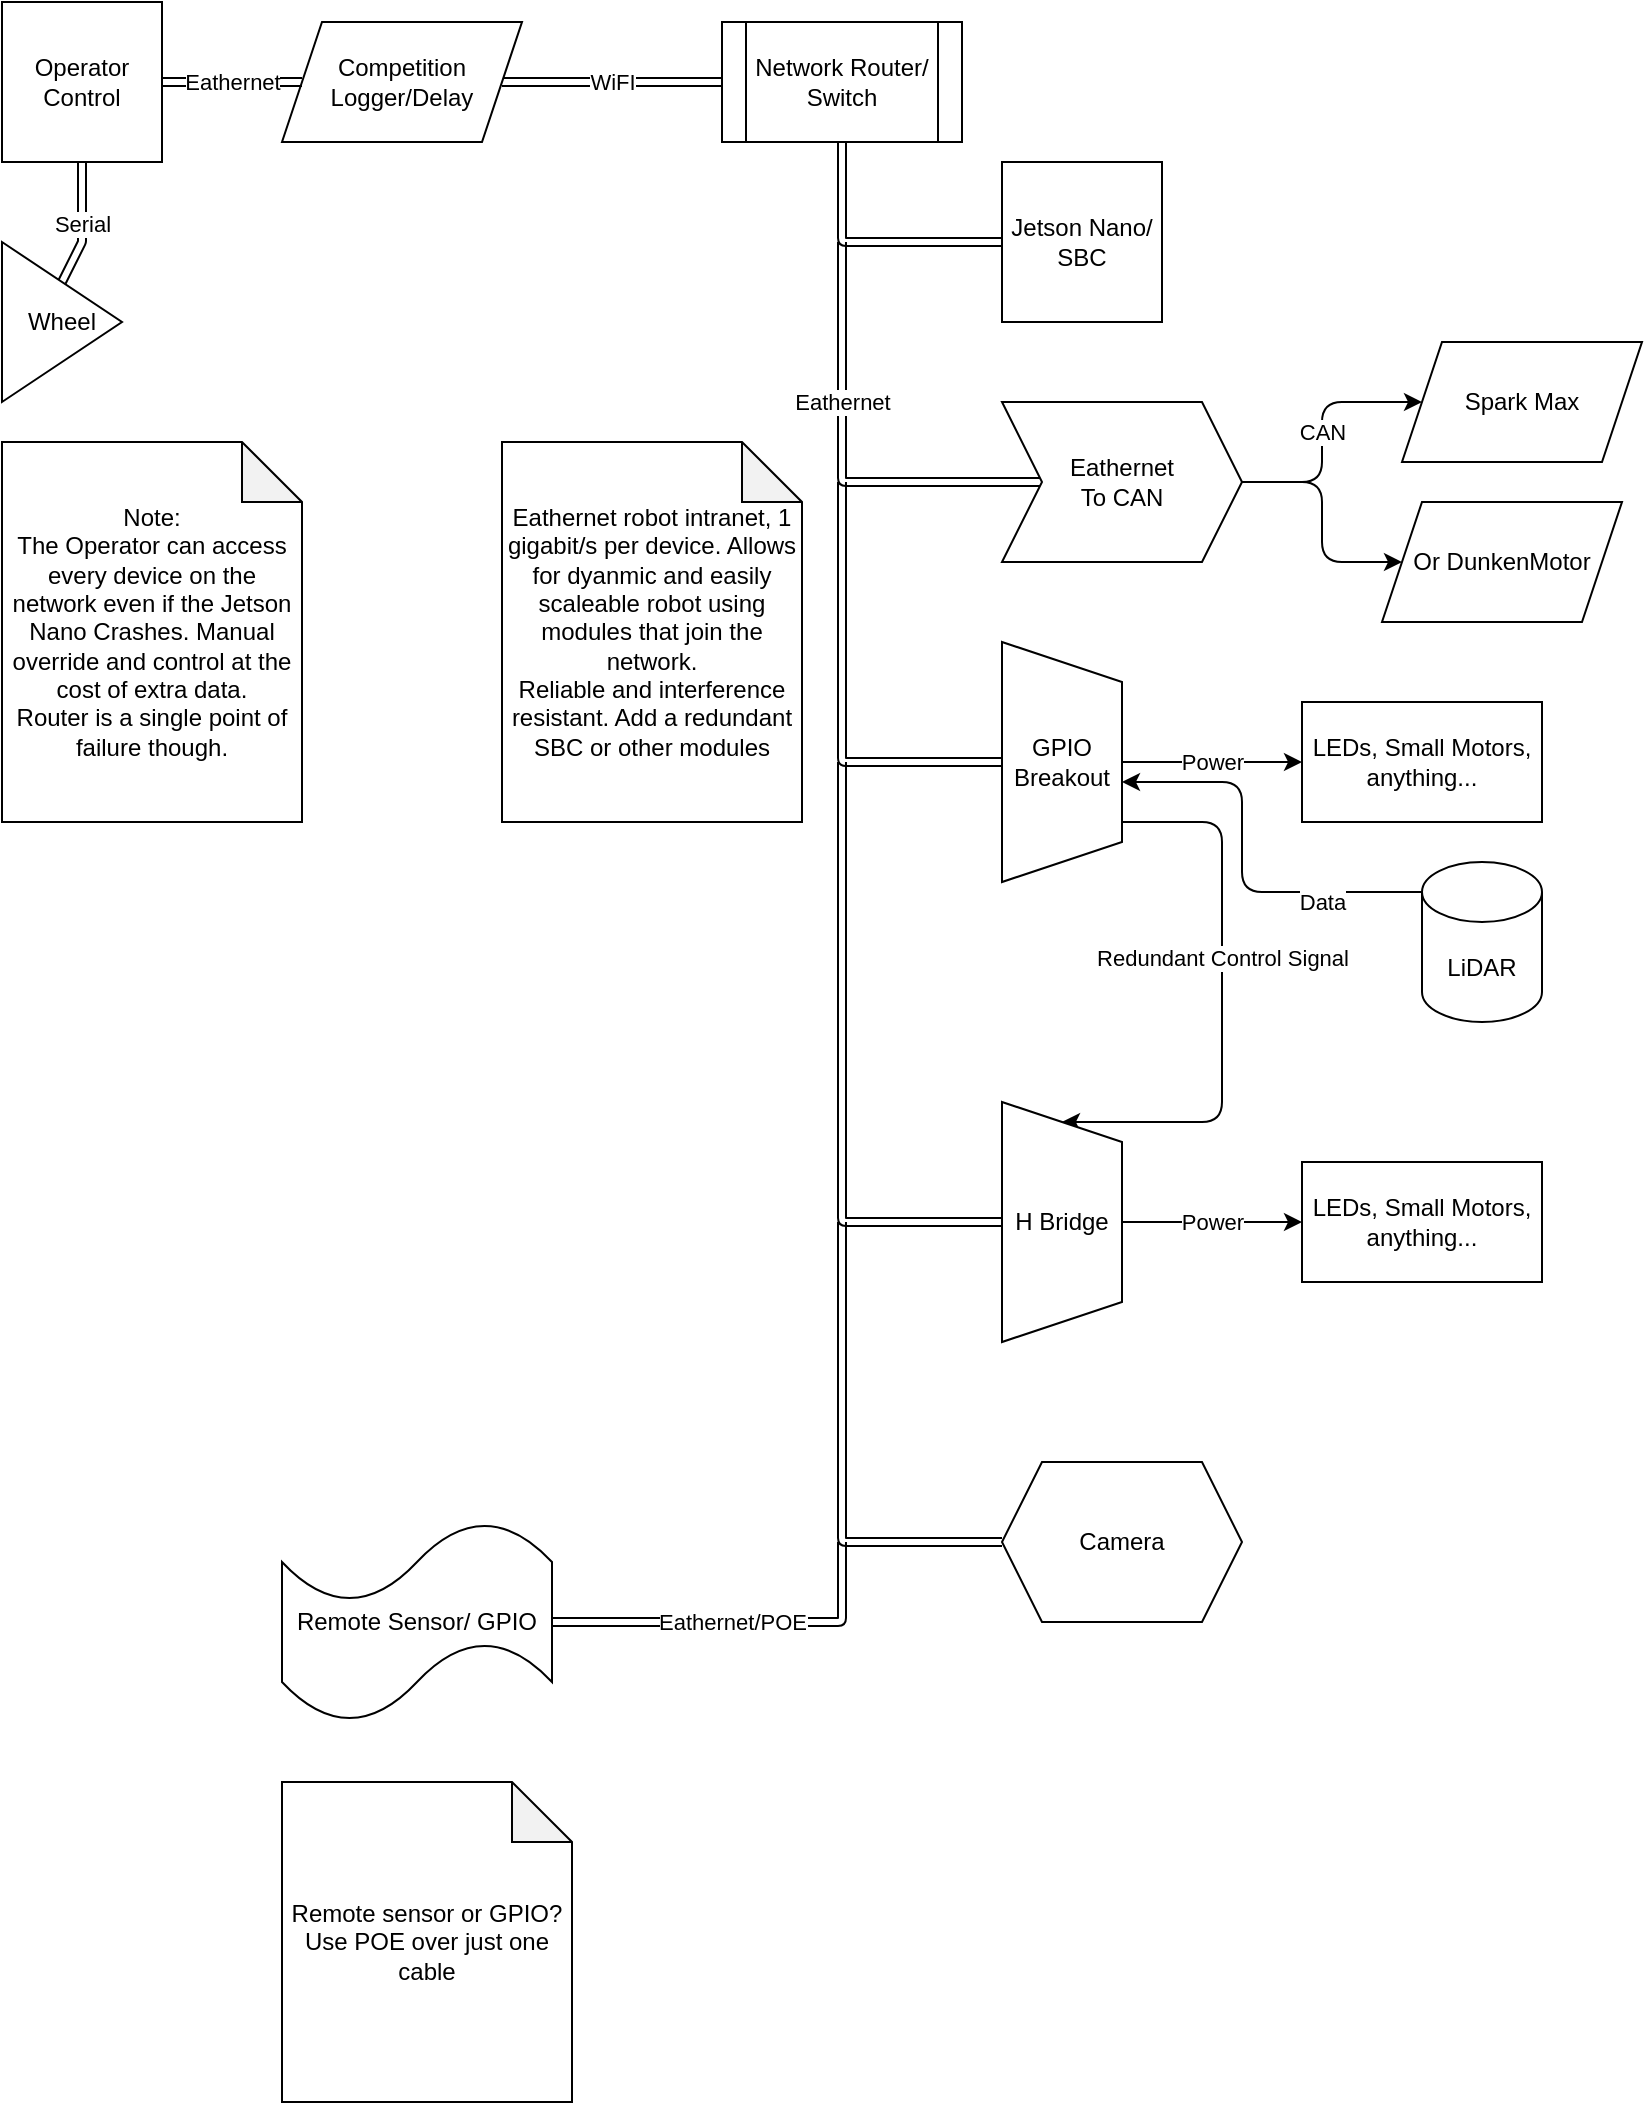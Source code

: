 <mxfile>
    <diagram id="CNZlr1hofEI5NW647Oom" name="Page-1">
        <mxGraphModel dx="544" dy="499" grid="1" gridSize="10" guides="1" tooltips="1" connect="1" arrows="1" fold="1" page="1" pageScale="1" pageWidth="850" pageHeight="1100" math="0" shadow="0">
            <root>
                <mxCell id="0"/>
                <mxCell id="1" parent="0"/>
                <mxCell id="12" style="edgeStyle=none;shape=link;html=1;exitX=0.5;exitY=1;exitDx=0;exitDy=0;entryX=0;entryY=0.5;entryDx=0;entryDy=0;" parent="1" source="2" target="11" edge="1">
                    <mxGeometry relative="1" as="geometry">
                        <Array as="points">
                            <mxPoint x="435" y="130"/>
                        </Array>
                    </mxGeometry>
                </mxCell>
                <mxCell id="2" value="Network Router/&lt;br&gt;Switch" style="shape=process;whiteSpace=wrap;html=1;backgroundOutline=1;" parent="1" vertex="1">
                    <mxGeometry x="375" y="20" width="120" height="60" as="geometry"/>
                </mxCell>
                <mxCell id="10" value="WiFI" style="edgeStyle=none;shape=link;html=1;exitX=1;exitY=0.5;exitDx=0;exitDy=0;entryX=0;entryY=0.5;entryDx=0;entryDy=0;" parent="1" source="3" target="2" edge="1">
                    <mxGeometry relative="1" as="geometry"/>
                </mxCell>
                <mxCell id="3" value="Competition&lt;br&gt;Logger/Delay" style="shape=parallelogram;perimeter=parallelogramPerimeter;whiteSpace=wrap;html=1;fixedSize=1;" parent="1" vertex="1">
                    <mxGeometry x="155" y="20" width="120" height="60" as="geometry"/>
                </mxCell>
                <mxCell id="7" value="Eathernet" style="edgeStyle=none;shape=link;html=1;exitX=1;exitY=0.5;exitDx=0;exitDy=0;entryX=0;entryY=0.5;entryDx=0;entryDy=0;" parent="1" source="4" target="3" edge="1">
                    <mxGeometry relative="1" as="geometry"/>
                </mxCell>
                <mxCell id="4" value="Operator&lt;br&gt;Control" style="whiteSpace=wrap;html=1;aspect=fixed;" parent="1" vertex="1">
                    <mxGeometry x="15" y="10" width="80" height="80" as="geometry"/>
                </mxCell>
                <mxCell id="6" value="Serial" style="edgeStyle=none;shape=link;html=1;exitX=0.5;exitY=0;exitDx=0;exitDy=0;entryX=0.5;entryY=1;entryDx=0;entryDy=0;" parent="1" source="5" target="4" edge="1">
                    <mxGeometry relative="1" as="geometry">
                        <Array as="points">
                            <mxPoint x="55" y="130"/>
                        </Array>
                    </mxGeometry>
                </mxCell>
                <mxCell id="5" value="Wheel" style="triangle;whiteSpace=wrap;html=1;" parent="1" vertex="1">
                    <mxGeometry x="15" y="130" width="60" height="80" as="geometry"/>
                </mxCell>
                <mxCell id="11" value="Jetson Nano/&lt;br&gt;SBC" style="whiteSpace=wrap;html=1;aspect=fixed;" parent="1" vertex="1">
                    <mxGeometry x="515" y="90" width="80" height="80" as="geometry"/>
                </mxCell>
                <mxCell id="14" value="Eathernet" style="edgeStyle=none;shape=link;html=1;exitX=0;exitY=0.5;exitDx=0;exitDy=0;" parent="1" source="13" edge="1">
                    <mxGeometry x="0.273" relative="1" as="geometry">
                        <mxPoint x="435" y="130" as="targetPoint"/>
                        <Array as="points">
                            <mxPoint x="435" y="250"/>
                        </Array>
                        <mxPoint as="offset"/>
                    </mxGeometry>
                </mxCell>
                <mxCell id="18" value="CAN" style="edgeStyle=none;html=1;exitX=1;exitY=0.5;exitDx=0;exitDy=0;entryX=0;entryY=0.5;entryDx=0;entryDy=0;" parent="1" source="13" target="15" edge="1">
                    <mxGeometry relative="1" as="geometry">
                        <Array as="points">
                            <mxPoint x="675" y="250"/>
                            <mxPoint x="675" y="210"/>
                        </Array>
                    </mxGeometry>
                </mxCell>
                <mxCell id="19" style="edgeStyle=none;html=1;exitX=1;exitY=0.5;exitDx=0;exitDy=0;entryX=0;entryY=0.5;entryDx=0;entryDy=0;" parent="1" source="13" target="16" edge="1">
                    <mxGeometry relative="1" as="geometry">
                        <Array as="points">
                            <mxPoint x="675" y="250"/>
                            <mxPoint x="675" y="290"/>
                        </Array>
                    </mxGeometry>
                </mxCell>
                <mxCell id="13" value="Eathernet&lt;br&gt;To CAN" style="shape=step;perimeter=stepPerimeter;whiteSpace=wrap;html=1;fixedSize=1;" parent="1" vertex="1">
                    <mxGeometry x="515" y="210" width="120" height="80" as="geometry"/>
                </mxCell>
                <mxCell id="15" value="Spark Max" style="shape=parallelogram;perimeter=parallelogramPerimeter;whiteSpace=wrap;html=1;fixedSize=1;" parent="1" vertex="1">
                    <mxGeometry x="715" y="180" width="120" height="60" as="geometry"/>
                </mxCell>
                <mxCell id="16" value="Or DunkenMotor" style="shape=parallelogram;perimeter=parallelogramPerimeter;whiteSpace=wrap;html=1;fixedSize=1;" parent="1" vertex="1">
                    <mxGeometry x="705" y="260" width="120" height="60" as="geometry"/>
                </mxCell>
                <mxCell id="21" value="Power" style="edgeStyle=none;html=1;exitX=0.5;exitY=0;exitDx=0;exitDy=0;" parent="1" source="20" edge="1">
                    <mxGeometry relative="1" as="geometry">
                        <mxPoint x="665" y="390" as="targetPoint"/>
                    </mxGeometry>
                </mxCell>
                <mxCell id="26" style="edgeStyle=none;shape=link;html=1;exitX=0.5;exitY=1;exitDx=0;exitDy=0;" parent="1" source="20" edge="1">
                    <mxGeometry relative="1" as="geometry">
                        <mxPoint x="435" y="250" as="targetPoint"/>
                        <Array as="points">
                            <mxPoint x="435" y="390"/>
                        </Array>
                    </mxGeometry>
                </mxCell>
                <mxCell id="28" value="Redundant Control Signal" style="edgeStyle=none;html=1;exitX=0.75;exitY=0;exitDx=0;exitDy=0;entryX=0;entryY=0.5;entryDx=0;entryDy=0;" parent="1" source="20" target="24" edge="1">
                    <mxGeometry x="-0.158" relative="1" as="geometry">
                        <Array as="points">
                            <mxPoint x="625" y="420"/>
                            <mxPoint x="625" y="570"/>
                        </Array>
                        <mxPoint as="offset"/>
                    </mxGeometry>
                </mxCell>
                <mxCell id="20" value="GPIO&lt;br&gt;Breakout" style="shape=trapezoid;perimeter=trapezoidPerimeter;whiteSpace=wrap;html=1;fixedSize=1;direction=south;" parent="1" vertex="1">
                    <mxGeometry x="515" y="330" width="60" height="120" as="geometry"/>
                </mxCell>
                <mxCell id="22" value="LEDs, Small Motors,&lt;br&gt;anything..." style="rounded=0;whiteSpace=wrap;html=1;" parent="1" vertex="1">
                    <mxGeometry x="665" y="360" width="120" height="60" as="geometry"/>
                </mxCell>
                <mxCell id="23" value="Power" style="edgeStyle=none;html=1;exitX=0.5;exitY=0;exitDx=0;exitDy=0;" parent="1" source="24" edge="1">
                    <mxGeometry relative="1" as="geometry">
                        <mxPoint x="665" y="620" as="targetPoint"/>
                    </mxGeometry>
                </mxCell>
                <mxCell id="27" style="edgeStyle=none;shape=link;html=1;exitX=0.5;exitY=1;exitDx=0;exitDy=0;" parent="1" source="24" edge="1">
                    <mxGeometry relative="1" as="geometry">
                        <mxPoint x="435" y="390" as="targetPoint"/>
                        <Array as="points">
                            <mxPoint x="435" y="620"/>
                        </Array>
                    </mxGeometry>
                </mxCell>
                <mxCell id="24" value="H Bridge" style="shape=trapezoid;perimeter=trapezoidPerimeter;whiteSpace=wrap;html=1;fixedSize=1;direction=south;" parent="1" vertex="1">
                    <mxGeometry x="515" y="560" width="60" height="120" as="geometry"/>
                </mxCell>
                <mxCell id="25" value="LEDs, Small Motors,&lt;br&gt;anything..." style="rounded=0;whiteSpace=wrap;html=1;" parent="1" vertex="1">
                    <mxGeometry x="665" y="590" width="120" height="60" as="geometry"/>
                </mxCell>
                <mxCell id="31" value="Data" style="edgeStyle=none;html=1;exitX=0;exitY=0;exitDx=0;exitDy=15;exitPerimeter=0;" parent="1" source="30" edge="1">
                    <mxGeometry x="-0.512" y="5" relative="1" as="geometry">
                        <mxPoint x="575" y="400" as="targetPoint"/>
                        <Array as="points">
                            <mxPoint x="635" y="455"/>
                            <mxPoint x="635" y="400"/>
                        </Array>
                        <mxPoint as="offset"/>
                    </mxGeometry>
                </mxCell>
                <mxCell id="30" value="LiDAR" style="shape=cylinder3;whiteSpace=wrap;html=1;boundedLbl=1;backgroundOutline=1;size=15;" parent="1" vertex="1">
                    <mxGeometry x="725" y="440" width="60" height="80" as="geometry"/>
                </mxCell>
                <mxCell id="33" style="edgeStyle=none;shape=link;html=1;exitX=0;exitY=0.5;exitDx=0;exitDy=0;" parent="1" source="32" edge="1">
                    <mxGeometry relative="1" as="geometry">
                        <mxPoint x="435" y="620" as="targetPoint"/>
                        <Array as="points">
                            <mxPoint x="435" y="780"/>
                        </Array>
                    </mxGeometry>
                </mxCell>
                <mxCell id="32" value="Camera" style="shape=hexagon;perimeter=hexagonPerimeter2;whiteSpace=wrap;html=1;fixedSize=1;" parent="1" vertex="1">
                    <mxGeometry x="515" y="740" width="120" height="80" as="geometry"/>
                </mxCell>
                <mxCell id="34" value="Note:&lt;br&gt;The Operator can access every device on the network even if the Jetson Nano Crashes. Manual override and control at the cost of extra data.&lt;br&gt;Router is a single point of failure though." style="shape=note;whiteSpace=wrap;html=1;backgroundOutline=1;darkOpacity=0.05;" parent="1" vertex="1">
                    <mxGeometry x="15" y="230" width="150" height="190" as="geometry"/>
                </mxCell>
                <mxCell id="35" value="Eathernet robot intranet, 1 gigabit/s per device. Allows for dyanmic and easily scaleable robot using modules that join the network.&lt;br&gt;Reliable and interference resistant. Add a redundant SBC or other modules" style="shape=note;whiteSpace=wrap;html=1;backgroundOutline=1;darkOpacity=0.05;" parent="1" vertex="1">
                    <mxGeometry x="265" y="230" width="150" height="190" as="geometry"/>
                </mxCell>
                <mxCell id="37" value="Eathernet/POE" style="edgeStyle=none;shape=link;html=1;exitX=1;exitY=0.5;exitDx=0;exitDy=0;exitPerimeter=0;" edge="1" parent="1">
                    <mxGeometry relative="1" as="geometry">
                        <mxPoint x="435" y="780" as="targetPoint"/>
                        <mxPoint x="285.0" y="820.0" as="sourcePoint"/>
                        <Array as="points">
                            <mxPoint x="435" y="820"/>
                        </Array>
                    </mxGeometry>
                </mxCell>
                <mxCell id="36" value="Remote Sensor/ GPIO" style="shape=tape;whiteSpace=wrap;html=1;" vertex="1" parent="1">
                    <mxGeometry x="155" y="770" width="135" height="100" as="geometry"/>
                </mxCell>
                <mxCell id="38" value="Remote sensor or GPIO?&lt;br&gt;Use POE over just one&lt;br&gt;cable" style="shape=note;whiteSpace=wrap;html=1;backgroundOutline=1;darkOpacity=0.05;" vertex="1" parent="1">
                    <mxGeometry x="155" y="900" width="145" height="160" as="geometry"/>
                </mxCell>
            </root>
        </mxGraphModel>
    </diagram>
</mxfile>